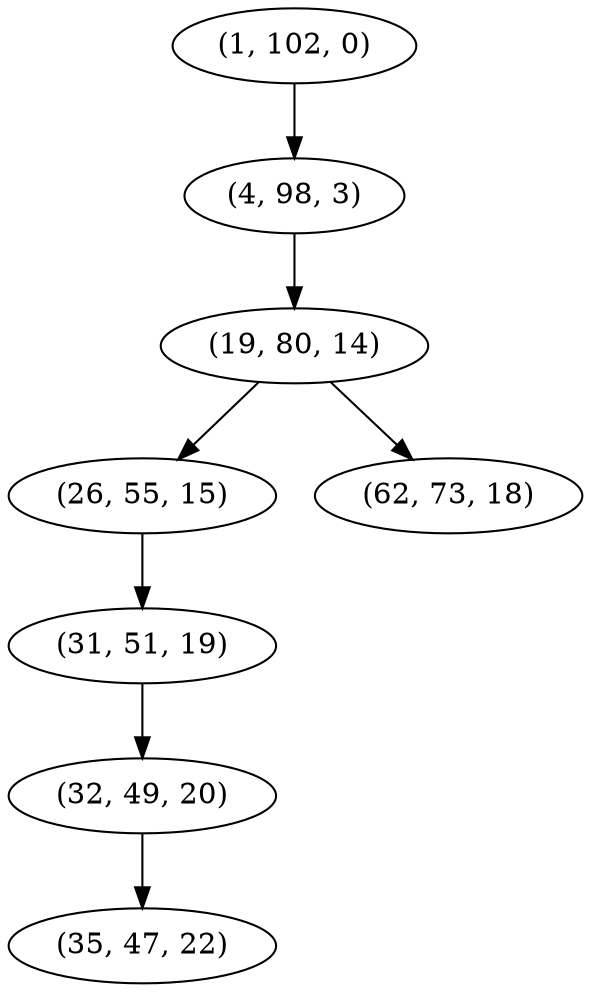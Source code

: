 digraph tree {
    "(1, 102, 0)";
    "(4, 98, 3)";
    "(19, 80, 14)";
    "(26, 55, 15)";
    "(31, 51, 19)";
    "(32, 49, 20)";
    "(35, 47, 22)";
    "(62, 73, 18)";
    "(1, 102, 0)" -> "(4, 98, 3)";
    "(4, 98, 3)" -> "(19, 80, 14)";
    "(19, 80, 14)" -> "(26, 55, 15)";
    "(19, 80, 14)" -> "(62, 73, 18)";
    "(26, 55, 15)" -> "(31, 51, 19)";
    "(31, 51, 19)" -> "(32, 49, 20)";
    "(32, 49, 20)" -> "(35, 47, 22)";
}
